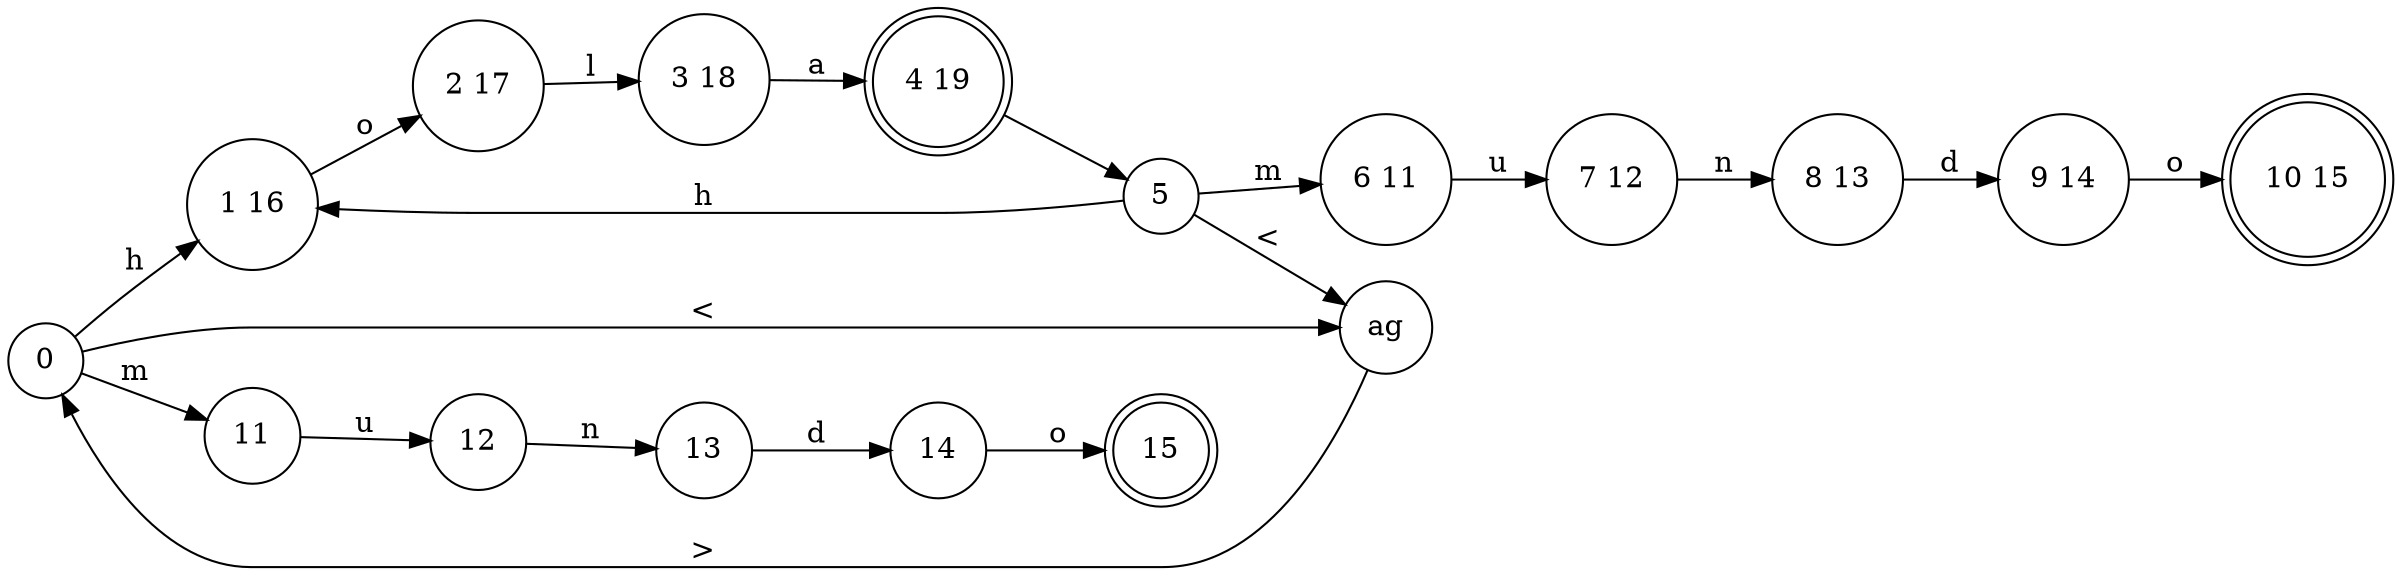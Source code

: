digraph {
rankdir = "LR";
// NODES
node [shape=circle] Node_0[label="0"];
node [shape=circle] Node_1_16[label="1 16"];
node [shape=circle] Nodetag[label="ag"];
node [shape=circle] Node_11[label="11"];
node [shape=circle] Node_2_17[label="2 17"];
node [shape=circle] Node_12[label="12"];
node [shape=circle] Node_3_18[label="3 18"];
node [shape=circle] Node_13[label="13"];
node [shape=doublecircle] Node_4_19[label="4 19"];
node [shape=circle] Node_14[label="14"];
node [shape=circle] Node_5[label="5"];
node [shape=doublecircle] Node_15[label="15"];
node [shape=circle] Node_6_11[label="6 11"];
node [shape=circle] Node_7_12[label="7 12"];
node [shape=circle] Node_8_13[label="8 13"];
node [shape=circle] Node_9_14[label="9 14"];
node [shape=doublecircle] Node_10_15[label="10 15"];

// TRANSITIONS
Node_0 -> Node_1_16 [label="h"];
Node_0 -> Nodetag [label="<"];
Node_0 -> Node_11 [label="m"];
Node_1_16 -> Node_2_17 [label="o"];
Nodetag -> Node_0 [label=">"];
Node_11 -> Node_12 [label="u"];
Node_2_17 -> Node_3_18 [label="l"];
Node_12 -> Node_13 [label="n"];
Node_3_18 -> Node_4_19 [label="a"];
Node_13 -> Node_14 [label="d"];
Node_4_19 -> Node_5 [label=" "];
Node_14 -> Node_15 [label="o"];
Node_5 -> Node_1_16 [label="h"];
Node_5 -> Nodetag [label="<"];
Node_5 -> Node_6_11 [label="m"];
Node_6_11 -> Node_7_12 [label="u"];
Node_7_12 -> Node_8_13 [label="n"];
Node_8_13 -> Node_9_14 [label="d"];
Node_9_14 -> Node_10_15 [label="o"];
}